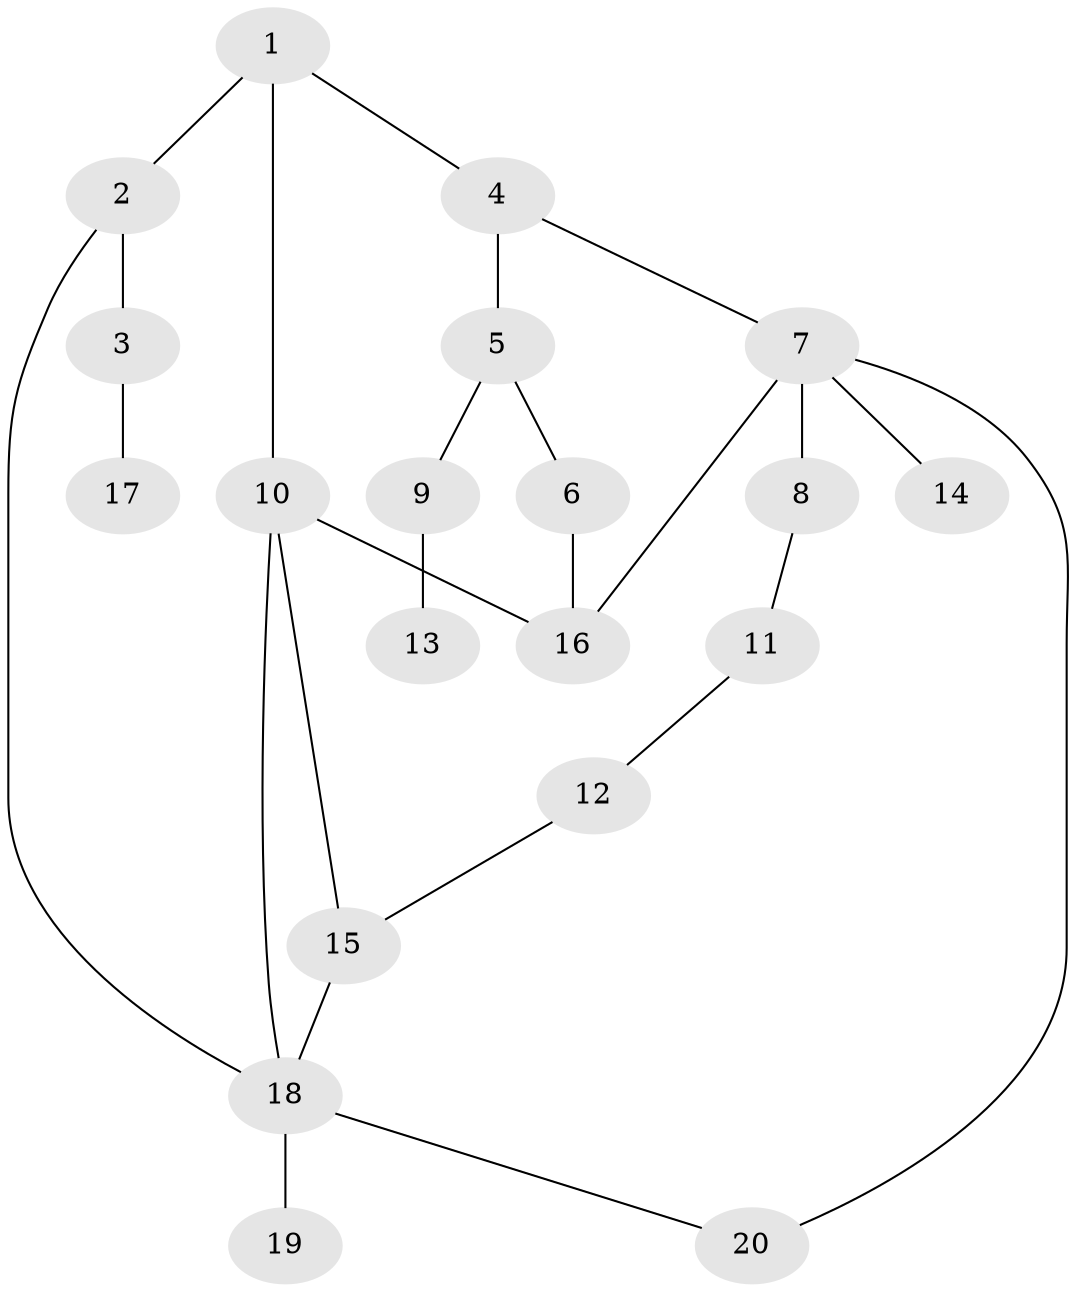 // Generated by graph-tools (version 1.1) at 2025/46/02/15/25 05:46:28]
// undirected, 20 vertices, 25 edges
graph export_dot {
graph [start="1"]
  node [color=gray90,style=filled];
  1;
  2;
  3;
  4;
  5;
  6;
  7;
  8;
  9;
  10;
  11;
  12;
  13;
  14;
  15;
  16;
  17;
  18;
  19;
  20;
  1 -- 2;
  1 -- 4;
  1 -- 10;
  2 -- 3;
  2 -- 18;
  3 -- 17;
  4 -- 5;
  4 -- 7;
  5 -- 6;
  5 -- 9;
  6 -- 16;
  7 -- 8;
  7 -- 14;
  7 -- 16;
  7 -- 20;
  8 -- 11;
  9 -- 13;
  10 -- 15;
  10 -- 16;
  10 -- 18;
  11 -- 12;
  12 -- 15;
  15 -- 18;
  18 -- 19;
  18 -- 20;
}
